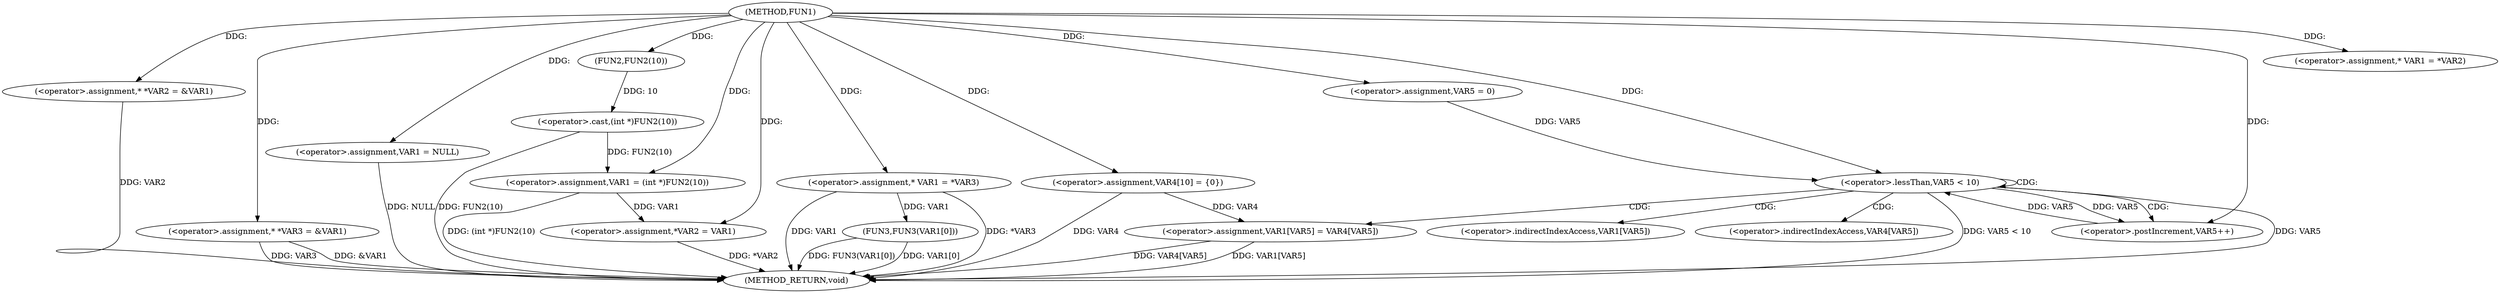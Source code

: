 digraph FUN1 {  
"1000100" [label = "(METHOD,FUN1)" ]
"1000164" [label = "(METHOD_RETURN,void)" ]
"1000104" [label = "(<operator>.assignment,* *VAR2 = &VAR1)" ]
"1000109" [label = "(<operator>.assignment,* *VAR3 = &VAR1)" ]
"1000113" [label = "(<operator>.assignment,VAR1 = NULL)" ]
"1000118" [label = "(<operator>.assignment,* VAR1 = *VAR2)" ]
"1000122" [label = "(<operator>.assignment,VAR1 = (int *)FUN2(10))" ]
"1000124" [label = "(<operator>.cast,(int *)FUN2(10))" ]
"1000126" [label = "(FUN2,FUN2(10))" ]
"1000128" [label = "(<operator>.assignment,*VAR2 = VAR1)" ]
"1000134" [label = "(<operator>.assignment,* VAR1 = *VAR3)" ]
"1000140" [label = "(<operator>.assignment,VAR4[10] = {0})" ]
"1000144" [label = "(<operator>.assignment,VAR5 = 0)" ]
"1000147" [label = "(<operator>.lessThan,VAR5 < 10)" ]
"1000150" [label = "(<operator>.postIncrement,VAR5++)" ]
"1000153" [label = "(<operator>.assignment,VAR1[VAR5] = VAR4[VAR5])" ]
"1000160" [label = "(FUN3,FUN3(VAR1[0]))" ]
"1000154" [label = "(<operator>.indirectIndexAccess,VAR1[VAR5])" ]
"1000157" [label = "(<operator>.indirectIndexAccess,VAR4[VAR5])" ]
  "1000124" -> "1000164"  [ label = "DDG: FUN2(10)"] 
  "1000153" -> "1000164"  [ label = "DDG: VAR4[VAR5]"] 
  "1000104" -> "1000164"  [ label = "DDG: VAR2"] 
  "1000160" -> "1000164"  [ label = "DDG: FUN3(VAR1[0])"] 
  "1000140" -> "1000164"  [ label = "DDG: VAR4"] 
  "1000113" -> "1000164"  [ label = "DDG: NULL"] 
  "1000147" -> "1000164"  [ label = "DDG: VAR5"] 
  "1000153" -> "1000164"  [ label = "DDG: VAR1[VAR5]"] 
  "1000122" -> "1000164"  [ label = "DDG: (int *)FUN2(10)"] 
  "1000128" -> "1000164"  [ label = "DDG: *VAR2"] 
  "1000134" -> "1000164"  [ label = "DDG: VAR1"] 
  "1000109" -> "1000164"  [ label = "DDG: VAR3"] 
  "1000134" -> "1000164"  [ label = "DDG: *VAR3"] 
  "1000147" -> "1000164"  [ label = "DDG: VAR5 < 10"] 
  "1000109" -> "1000164"  [ label = "DDG: &VAR1"] 
  "1000160" -> "1000164"  [ label = "DDG: VAR1[0]"] 
  "1000100" -> "1000104"  [ label = "DDG: "] 
  "1000100" -> "1000109"  [ label = "DDG: "] 
  "1000100" -> "1000113"  [ label = "DDG: "] 
  "1000100" -> "1000118"  [ label = "DDG: "] 
  "1000124" -> "1000122"  [ label = "DDG: FUN2(10)"] 
  "1000100" -> "1000122"  [ label = "DDG: "] 
  "1000126" -> "1000124"  [ label = "DDG: 10"] 
  "1000100" -> "1000126"  [ label = "DDG: "] 
  "1000122" -> "1000128"  [ label = "DDG: VAR1"] 
  "1000100" -> "1000128"  [ label = "DDG: "] 
  "1000100" -> "1000134"  [ label = "DDG: "] 
  "1000100" -> "1000140"  [ label = "DDG: "] 
  "1000100" -> "1000144"  [ label = "DDG: "] 
  "1000150" -> "1000147"  [ label = "DDG: VAR5"] 
  "1000144" -> "1000147"  [ label = "DDG: VAR5"] 
  "1000100" -> "1000147"  [ label = "DDG: "] 
  "1000147" -> "1000150"  [ label = "DDG: VAR5"] 
  "1000100" -> "1000150"  [ label = "DDG: "] 
  "1000140" -> "1000153"  [ label = "DDG: VAR4"] 
  "1000134" -> "1000160"  [ label = "DDG: VAR1"] 
  "1000147" -> "1000154"  [ label = "CDG: "] 
  "1000147" -> "1000147"  [ label = "CDG: "] 
  "1000147" -> "1000153"  [ label = "CDG: "] 
  "1000147" -> "1000150"  [ label = "CDG: "] 
  "1000147" -> "1000157"  [ label = "CDG: "] 
}
